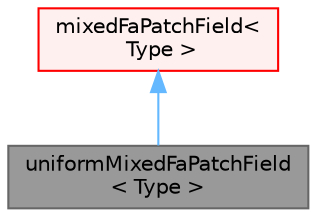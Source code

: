 digraph "uniformMixedFaPatchField&lt; Type &gt;"
{
 // LATEX_PDF_SIZE
  bgcolor="transparent";
  edge [fontname=Helvetica,fontsize=10,labelfontname=Helvetica,labelfontsize=10];
  node [fontname=Helvetica,fontsize=10,shape=box,height=0.2,width=0.4];
  Node1 [id="Node000001",label="uniformMixedFaPatchField\l\< Type \>",height=0.2,width=0.4,color="gray40", fillcolor="grey60", style="filled", fontcolor="black",tooltip="This boundary condition provides 'mixed' type boundary condition that mix a uniform fixed value and a..."];
  Node2 -> Node1 [id="edge1_Node000001_Node000002",dir="back",color="steelblue1",style="solid",tooltip=" "];
  Node2 [id="Node000002",label="mixedFaPatchField\<\l Type \>",height=0.2,width=0.4,color="red", fillcolor="#FFF0F0", style="filled",URL="$classFoam_1_1mixedFaPatchField.html",tooltip="This boundary condition provides a base class for 'mixed' type boundary conditions,..."];
}

